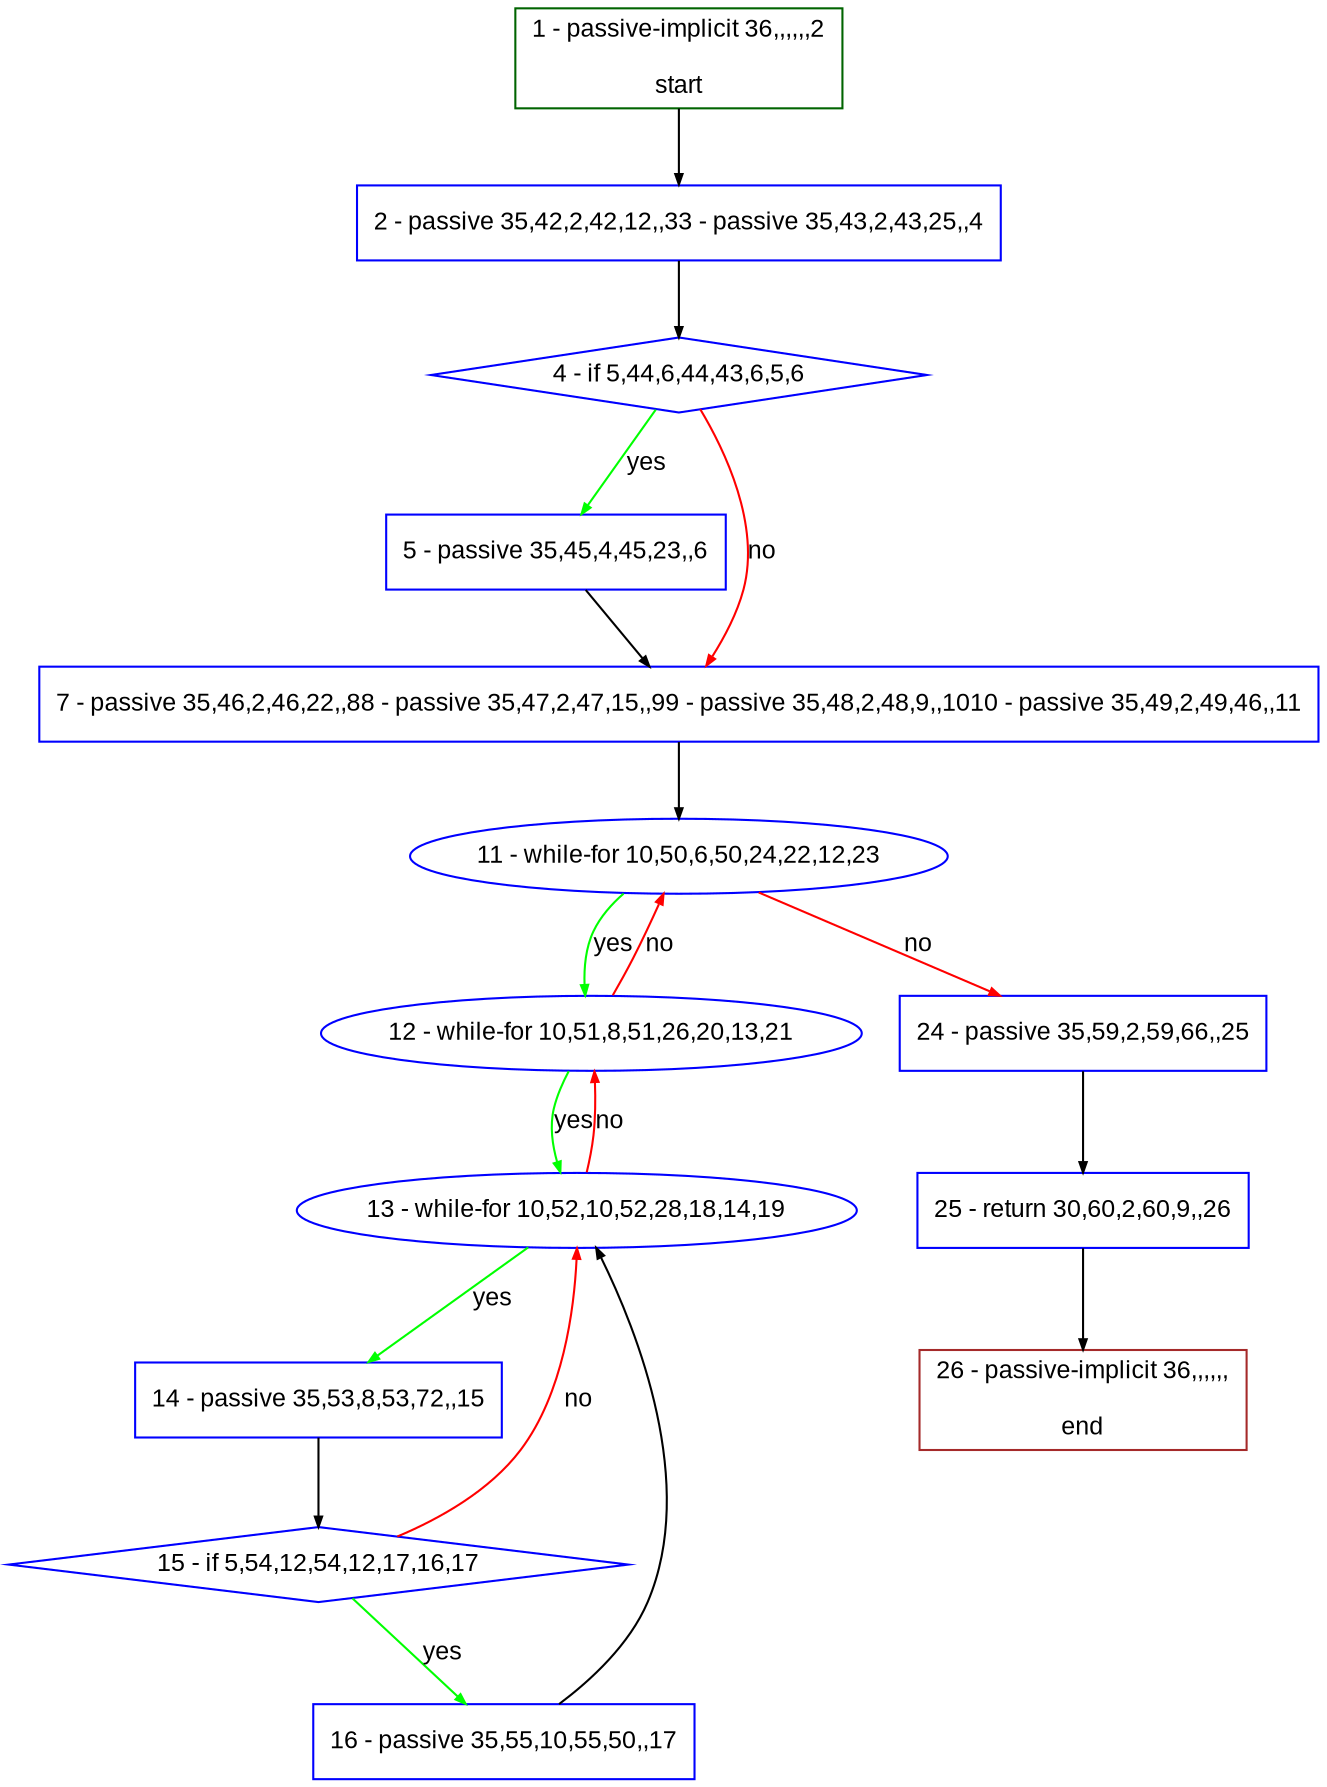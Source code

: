 digraph "" {
  graph [pack="true", label="", fontsize="12", packmode="clust", fontname="Arial", fillcolor="#FFFFCC", bgcolor="white", style="rounded,filled", compound="true"];
  node [node_initialized="no", label="", color="grey", fontsize="12", fillcolor="white", fontname="Arial", style="filled", shape="rectangle", compound="true", fixedsize="false"];
  edge [fontcolor="black", arrowhead="normal", arrowtail="none", arrowsize="0.5", ltail="", label="", color="black", fontsize="12", lhead="", fontname="Arial", dir="forward", compound="true"];
  __N1 [label="2 - passive 35,42,2,42,12,,33 - passive 35,43,2,43,25,,4", color="#0000ff", fillcolor="#ffffff", style="filled", shape="box"];
  __N2 [label="1 - passive-implicit 36,,,,,,2\n\nstart", color="#006400", fillcolor="#ffffff", style="filled", shape="box"];
  __N3 [label="4 - if 5,44,6,44,43,6,5,6", color="#0000ff", fillcolor="#ffffff", style="filled", shape="diamond"];
  __N4 [label="5 - passive 35,45,4,45,23,,6", color="#0000ff", fillcolor="#ffffff", style="filled", shape="box"];
  __N5 [label="7 - passive 35,46,2,46,22,,88 - passive 35,47,2,47,15,,99 - passive 35,48,2,48,9,,1010 - passive 35,49,2,49,46,,11", color="#0000ff", fillcolor="#ffffff", style="filled", shape="box"];
  __N6 [label="11 - while-for 10,50,6,50,24,22,12,23", color="#0000ff", fillcolor="#ffffff", style="filled", shape="oval"];
  __N7 [label="12 - while-for 10,51,8,51,26,20,13,21", color="#0000ff", fillcolor="#ffffff", style="filled", shape="oval"];
  __N8 [label="24 - passive 35,59,2,59,66,,25", color="#0000ff", fillcolor="#ffffff", style="filled", shape="box"];
  __N9 [label="13 - while-for 10,52,10,52,28,18,14,19", color="#0000ff", fillcolor="#ffffff", style="filled", shape="oval"];
  __N10 [label="14 - passive 35,53,8,53,72,,15", color="#0000ff", fillcolor="#ffffff", style="filled", shape="box"];
  __N11 [label="15 - if 5,54,12,54,12,17,16,17", color="#0000ff", fillcolor="#ffffff", style="filled", shape="diamond"];
  __N12 [label="16 - passive 35,55,10,55,50,,17", color="#0000ff", fillcolor="#ffffff", style="filled", shape="box"];
  __N13 [label="25 - return 30,60,2,60,9,,26", color="#0000ff", fillcolor="#ffffff", style="filled", shape="box"];
  __N14 [label="26 - passive-implicit 36,,,,,,\n\nend", color="#a52a2a", fillcolor="#ffffff", style="filled", shape="box"];
  __N2 -> __N1 [arrowhead="normal", arrowtail="none", color="#000000", label="", dir="forward"];
  __N1 -> __N3 [arrowhead="normal", arrowtail="none", color="#000000", label="", dir="forward"];
  __N3 -> __N4 [arrowhead="normal", arrowtail="none", color="#00ff00", label="yes", dir="forward"];
  __N3 -> __N5 [arrowhead="normal", arrowtail="none", color="#ff0000", label="no", dir="forward"];
  __N4 -> __N5 [arrowhead="normal", arrowtail="none", color="#000000", label="", dir="forward"];
  __N5 -> __N6 [arrowhead="normal", arrowtail="none", color="#000000", label="", dir="forward"];
  __N6 -> __N7 [arrowhead="normal", arrowtail="none", color="#00ff00", label="yes", dir="forward"];
  __N7 -> __N6 [arrowhead="normal", arrowtail="none", color="#ff0000", label="no", dir="forward"];
  __N6 -> __N8 [arrowhead="normal", arrowtail="none", color="#ff0000", label="no", dir="forward"];
  __N7 -> __N9 [arrowhead="normal", arrowtail="none", color="#00ff00", label="yes", dir="forward"];
  __N9 -> __N7 [arrowhead="normal", arrowtail="none", color="#ff0000", label="no", dir="forward"];
  __N9 -> __N10 [arrowhead="normal", arrowtail="none", color="#00ff00", label="yes", dir="forward"];
  __N10 -> __N11 [arrowhead="normal", arrowtail="none", color="#000000", label="", dir="forward"];
  __N11 -> __N9 [arrowhead="normal", arrowtail="none", color="#ff0000", label="no", dir="forward"];
  __N11 -> __N12 [arrowhead="normal", arrowtail="none", color="#00ff00", label="yes", dir="forward"];
  __N12 -> __N9 [arrowhead="normal", arrowtail="none", color="#000000", label="", dir="forward"];
  __N8 -> __N13 [arrowhead="normal", arrowtail="none", color="#000000", label="", dir="forward"];
  __N13 -> __N14 [arrowhead="normal", arrowtail="none", color="#000000", label="", dir="forward"];
}
